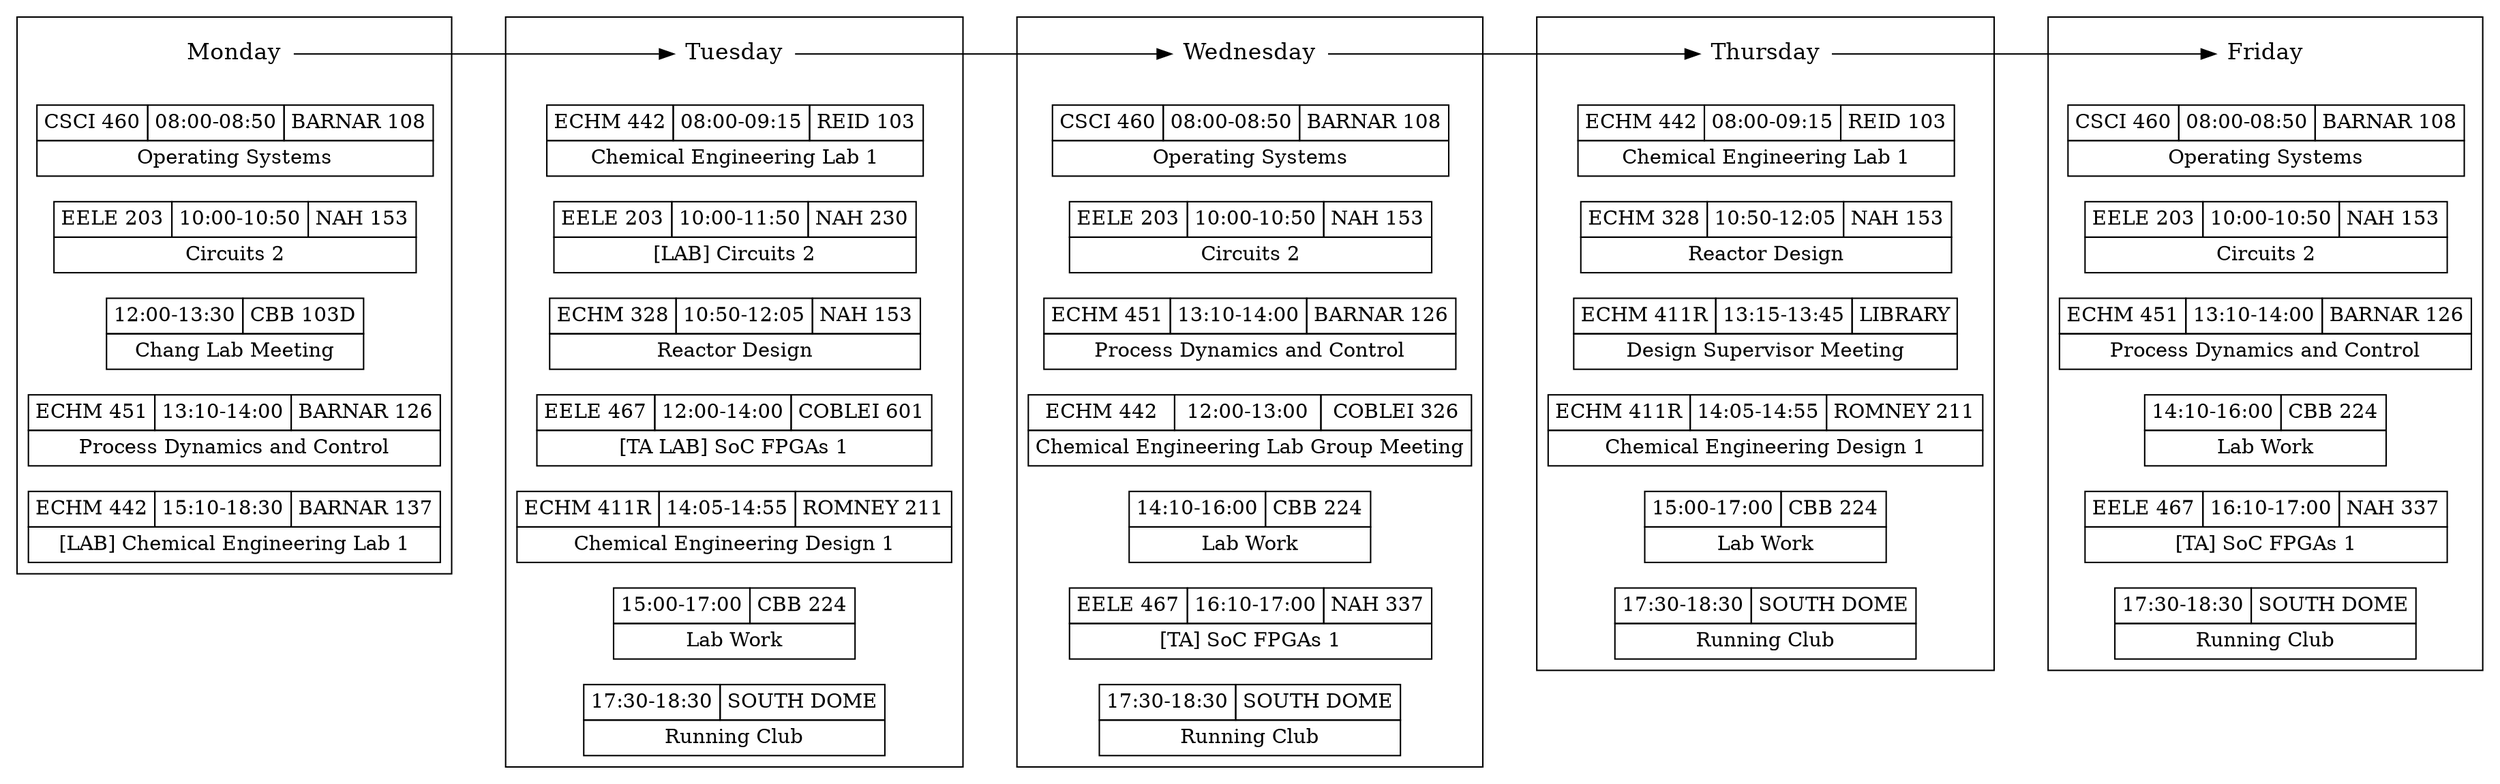 digraph schedule {
    ranksep=.75; rankdir=LR; splines=false;

    {node [shape=plaintext,fontsize=16];
	"Monday" -> "Tuesday" -> "Wednesday" -> "Thursday" -> "Friday";
    }

    {node [shape=none, margin=0]
	subgraph clustermonday { rank = same; "Monday"; "CSCI460-m"; "EELE203-m"; "WORK-m-meeting"; "ECHM451-m"; "ECHM442-m-lab"; }
    }

    "CSCI460-m" [label=<
		 <TABLE BORDER="0" CELLBORDER="1" CELLSPACING="0" CELLPADDING="4">
		 <TR>
		 <TD>CSCI 460</TD>
		 <TD>08:00-08:50</TD>
		 <TD>BARNAR 108</TD>
		 </TR>
		 <TR><TD COLSPAN="3">Operating Systems</TD></TR>
		 </TABLE>>];

    "EELE203-m" [label=<
		 <TABLE BORDER="0" CELLBORDER="1" CELLSPACING="0" CELLPADDING="4">
		 <TR>
		 <TD>EELE 203</TD>
		 <TD>10:00-10:50</TD>
		 <TD>NAH 153</TD>
		 </TR>
		 <TR><TD COLSPAN="3">Circuits 2</TD></TR>
		 </TABLE>>];

    "WORK-m-meeting" [label=<
		      <TABLE BORDER="0" CELLBORDER="1" CELLSPACING="0" CELLPADDING="4">
		      <TR>
		      <TD>12:00-13:30</TD>
		      <TD>CBB 103D</TD>
		      </TR>
		      <TR><TD COLSPAN="2">Chang Lab Meeting</TD></TR>
		      </TABLE>>];

    "ECHM451-m" [label=<
		 <TABLE BORDER="0" CELLBORDER="1" CELLSPACING="0" CELLPADDING="4">
		 <TR>
		 <TD>ECHM 451</TD>
		 <TD>13:10-14:00</TD>
		 <TD>BARNAR 126</TD>
		 </TR>
		 <TR><TD COLSPAN="3">Process Dynamics and Control</TD></TR>
		 </TABLE>>];

    "ECHM442-m-lab" [label=<
		     <TABLE BORDER="0" CELLBORDER="1" CELLSPACING="0" CELLPADDING="4">
		     <TR>
		     <TD>ECHM 442</TD>
		     <TD>15:10-18:30</TD>
		     <TD>BARNAR 137</TD>
		     </TR>
		     <TR><TD COLSPAN="3">[LAB] Chemical Engineering Lab 1</TD></TR>
		     </TABLE>>];

    {node [shape=none, margin=0]
	subgraph clustertuesday { rank = same; "Tuesday"; "ECHM442-t"; "EELE203-t-lab"; "ECHM328-t"; "EELE467-t-TA"; "ECHM411R-t"; "WORK-t"; "RUNNING-t"; }
    }

    "ECHM442-t" [label=<
		 <TABLE BORDER="0" CELLBORDER="1" CELLSPACING="0" CELLPADDING="4">
		 <TR>
		 <TD>ECHM 442</TD>
		 <TD>08:00-09:15</TD>
		 <TD>REID 103</TD>
		 </TR>
		 <TR><TD COLSPAN="3">Chemical Engineering Lab 1</TD></TR>
		 </TABLE>>];

    "EELE203-t-lab" [label=<
		     <TABLE BORDER="0" CELLBORDER="1" CELLSPACING="0" CELLPADDING="4">
		     <TR>
		     <TD>EELE 203</TD>
		     <TD>10:00-11:50</TD>
		     <TD>NAH 230</TD>
		     </TR>
		     <TR><TD COLSPAN="3">[LAB] Circuits 2</TD></TR>
		     </TABLE>>];

    "ECHM328-t" [label=<
		 <TABLE BORDER="0" CELLBORDER="1" CELLSPACING="0" CELLPADDING="4">
		 <TR>
		 <TD>ECHM 328</TD>
		 <TD>10:50-12:05</TD>
		 <TD>NAH 153</TD>
		 </TR>
		 <TR><TD COLSPAN="3">Reactor Design</TD></TR>
		 </TABLE>>];

    "EELE467-t-TA" [label=<
		    <TABLE BORDER="0" CELLBORDER="1" CELLSPACING="0" CELLPADDING="4">
		    <TR>
		    <TD>EELE 467</TD>
		    <TD>12:00-14:00</TD>
		    <TD>COBLEI 601</TD>
		    </TR>
		    <TR><TD COLSPAN="3">[TA LAB] SoC FPGAs 1</TD></TR>
		    </TABLE>>];

    "ECHM411R-t" [label=<
		  <TABLE BORDER="0" CELLBORDER="1" CELLSPACING="0" CELLPADDING="4">
		  <TR>
		  <TD>ECHM 411R</TD>
		  <TD>14:05-14:55</TD>
		  <TD>ROMNEY 211</TD>
		  </TR>
		  <TR><TD COLSPAN="3">Chemical Engineering Design 1</TD></TR>
		  </TABLE>>];

    "WORK-t" [label=<
	      <TABLE BORDER="0" CELLBORDER="1" CELLSPACING="0" CELLPADDING="4">
	      <TR>
	      <TD>15:00-17:00</TD>
	      <TD>CBB 224</TD>
	      </TR>
	      <TR><TD COLSPAN="2">Lab Work</TD></TR>
	      </TABLE>>];

    "RUNNING-t" [label=<
		 <TABLE BORDER="0" CELLBORDER="1" CELLSPACING="0" CELLPADDING="4">
		 <TR>
		 <TD>17:30-18:30</TD>
		 <TD>SOUTH DOME</TD>
		 </TR>
		 <TR><TD COLSPAN="2">Running Club</TD></TR>
		 </TABLE>>];

    {node [shape=none, margin=0]
	subgraph clusterwednesday { rank = same; "Wednesday"; "CSCI460-w"; "EELE203-w"; "ECHM451-w"; "ECHM442-w-meeting"; "WORK-w"; "EELE467-w-TA"; "RUNNING-w"; }
    }

    "CSCI460-w" [label=<
		 <TABLE BORDER="0" CELLBORDER="1" CELLSPACING="0" CELLPADDING="4">
		 <TR>
		 <TD>CSCI 460</TD>
		 <TD>08:00-08:50</TD>
		 <TD>BARNAR 108</TD>
		 </TR>
		 <TR><TD COLSPAN="3">Operating Systems</TD></TR>
		 </TABLE>>];

    "EELE203-w" [label=<
		 <TABLE BORDER="0" CELLBORDER="1" CELLSPACING="0" CELLPADDING="4">
		 <TR>
		 <TD>EELE 203</TD>
		 <TD>10:00-10:50</TD>
		 <TD>NAH 153</TD>
		 </TR>
		 <TR><TD COLSPAN="3">Circuits 2</TD></TR>
		 </TABLE>>];

    "ECHM442-w-meeting" [label=<
			 <TABLE BORDER="0" CELLBORDER="1" CELLSPACING="0" CELLPADDING="4">
			 <TR>
			 <TD>ECHM 442</TD>
			 <TD>12:00-13:00</TD>
			 <TD>COBLEI 326</TD>
			 </TR>
			 <TR><TD COLSPAN="3">Chemical Engineering Lab Group Meeting</TD></TR>
			 </TABLE>>];

    "ECHM451-w" [label=<
		 <TABLE BORDER="0" CELLBORDER="1" CELLSPACING="0" CELLPADDING="4">
		 <TR>
		 <TD>ECHM 451</TD>
		 <TD>13:10-14:00</TD>
		 <TD>BARNAR 126</TD>
		 </TR>
		 <TR><TD COLSPAN="3">Process Dynamics and Control</TD></TR>
		 </TABLE>>];

    "WORK-w" [label=<
	      <TABLE BORDER="0" CELLBORDER="1" CELLSPACING="0" CELLPADDING="4">
	      <TR>
	      <TD>14:10-16:00</TD>
	      <TD>CBB 224</TD>
	      </TR>
	      <TR><TD COLSPAN="2">Lab Work</TD></TR>
	      </TABLE>>];

    "EELE467-w-TA" [label=<
		    <TABLE BORDER="0" CELLBORDER="1" CELLSPACING="0" CELLPADDING="4">
		    <TR>
		    <TD>EELE 467</TD>
		    <TD>16:10-17:00</TD>
		    <TD>NAH 337</TD>
		    </TR>
		    <TR><TD COLSPAN="3">[TA] SoC FPGAs 1</TD></TR>
		    </TABLE>>];

    "RUNNING-w" [label=<
		 <TABLE BORDER="0" CELLBORDER="1" CELLSPACING="0" CELLPADDING="4">
		 <TR>
		 <TD>17:30-18:30</TD>
		 <TD>SOUTH DOME</TD>
		 </TR>
		 <TR><TD COLSPAN="2">Running Club</TD></TR>
		 </TABLE>>];

    {node [shape=none, margin=0]
	subgraph clusterthursday { rank = same; "Thursday"; "ECHM442-r"; "ECHM328-r"; "ECHM411R-r-meeting"; "ECHM411R-r"; "WORK-r"; "RUNNING-r"; }
    }

    "ECHM442-r" [label=<
		 <TABLE BORDER="0" CELLBORDER="1" CELLSPACING="0" CELLPADDING="4">
		 <TR>
		 <TD>ECHM 442</TD>
		 <TD>08:00-09:15</TD>
		 <TD>REID 103</TD>
		 </TR>
		 <TR><TD COLSPAN="3">Chemical Engineering Lab 1</TD></TR>
		 </TABLE>>];

    "ECHM328-r" [label=<
		 <TABLE BORDER="0" CELLBORDER="1" CELLSPACING="0" CELLPADDING="4">
		 <TR>
		 <TD>ECHM 328</TD>
		 <TD>10:50-12:05</TD>
		 <TD>NAH 153</TD>
		 </TR>
		 <TR><TD COLSPAN="3">Reactor Design</TD></TR>
		 </TABLE>>];

    "ECHM411R-r-meeting" [label=<
			  <TABLE BORDER="0" CELLBORDER="1" CELLSPACING="0" CELLPADDING="4">
			  <TR>
			  <TD>ECHM 411R</TD>
			  <TD>13:15-13:45</TD>
			  <TD>LIBRARY</TD>
			  </TR>
			  <TR><TD COLSPAN="3">Design Supervisor Meeting</TD></TR>
			  </TABLE>>];

    "ECHM411R-r" [label=<
		  <TABLE BORDER="0" CELLBORDER="1" CELLSPACING="0" CELLPADDING="4">
		  <TR>
		  <TD>ECHM 411R</TD>
		  <TD>14:05-14:55</TD>
		  <TD>ROMNEY 211</TD>
		  </TR>
		  <TR><TD COLSPAN="3">Chemical Engineering Design 1</TD></TR>
		  </TABLE>>];

    "WORK-r" [label=<
	      <TABLE BORDER="0" CELLBORDER="1" CELLSPACING="0" CELLPADDING="4">
	      <TR>
	      <TD>15:00-17:00</TD>
	      <TD>CBB 224</TD>
	      </TR>
	      <TR><TD COLSPAN="2">Lab Work</TD></TR>
	      </TABLE>>];

    "RUNNING-r" [label=<
		 <TABLE BORDER="0" CELLBORDER="1" CELLSPACING="0" CELLPADDING="4">
		 <TR>
		 <TD>17:30-18:30</TD>
		 <TD>SOUTH DOME</TD>
		 </TR>
		 <TR><TD COLSPAN="2">Running Club</TD></TR>
		 </TABLE>>];

    {node [shape=none, margin=0]
	subgraph clusterfriday { rank = same; "Friday"; "CSCI460-f"; "EELE203-f"; "ECHM451-f"; "WORK-f"; "EELE467-f-TA"; "RUNNING-f"; }
    }

    "CSCI460-f" [label=<
		 <TABLE BORDER="0" CELLBORDER="1" CELLSPACING="0" CELLPADDING="4">
		 <TR>
		 <TD>CSCI 460</TD>
		 <TD>08:00-08:50</TD>
		 <TD>BARNAR 108</TD>
		 </TR>
		 <TR><TD COLSPAN="3">Operating Systems</TD></TR>
		 </TABLE>>];

    "EELE203-f" [label=<
		 <TABLE BORDER="0" CELLBORDER="1" CELLSPACING="0" CELLPADDING="4">
		 <TR>
		 <TD>EELE 203</TD>
		 <TD>10:00-10:50</TD>
		 <TD>NAH 153</TD>
		 </TR>
		 <TR><TD COLSPAN="3">Circuits 2</TD></TR>
		 </TABLE>>];

    "ECHM451-f" [label=<
		 <TABLE BORDER="0" CELLBORDER="1" CELLSPACING="0" CELLPADDING="4">
		 <TR>
		 <TD>ECHM 451</TD>
		 <TD>13:10-14:00</TD>
		 <TD>BARNAR 126</TD>
		 </TR>
		 <TR><TD COLSPAN="3">Process Dynamics and Control</TD></TR>
		 </TABLE>>];

    "WORK-f" [label=<
	      <TABLE BORDER="0" CELLBORDER="1" CELLSPACING="0" CELLPADDING="4">
	      <TR>
	      <TD>14:10-16:00</TD>
	      <TD>CBB 224</TD>
	      </TR>
	      <TR><TD COLSPAN="2">Lab Work</TD></TR>
	      </TABLE>>];

    "EELE467-f-TA" [label=<
		    <TABLE BORDER="0" CELLBORDER="1" CELLSPACING="0" CELLPADDING="4">
		    <TR>
		    <TD>EELE 467</TD>
		    <TD>16:10-17:00</TD>
		    <TD>NAH 337</TD>
		    </TR>
		    <TR><TD COLSPAN="3">[TA] SoC FPGAs 1</TD></TR>
		    </TABLE>>];

    "RUNNING-f" [label=<
		 <TABLE BORDER="0" CELLBORDER="1" CELLSPACING="0" CELLPADDING="4">
		 <TR>
		 <TD>17:30-18:30</TD>
		 <TD>SOUTH DOME</TD>
		 </TR>
		 <TR><TD COLSPAN="2">Running Club</TD></TR>
		 </TABLE>>];
}
